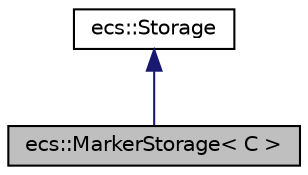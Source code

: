 digraph "ecs::MarkerStorage&lt; C &gt;"
{
 // LATEX_PDF_SIZE
  edge [fontname="Helvetica",fontsize="10",labelfontname="Helvetica",labelfontsize="10"];
  node [fontname="Helvetica",fontsize="10",shape=record];
  Node1 [label="ecs::MarkerStorage\< C \>",height=0.2,width=0.4,color="black", fillcolor="grey75", style="filled", fontcolor="black",tooltip="\"Storage\" for marker-like components, does not store any data except for which entities have the mark..."];
  Node2 -> Node1 [dir="back",color="midnightblue",fontsize="10",style="solid",fontname="Helvetica"];
  Node2 [label="ecs::Storage",height=0.2,width=0.4,color="black", fillcolor="white", style="filled",URL="$classecs_1_1_storage.html",tooltip="used to declare a virtual destructor on all Storage implementations."];
}
